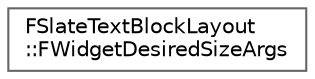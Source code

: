 digraph "Graphical Class Hierarchy"
{
 // INTERACTIVE_SVG=YES
 // LATEX_PDF_SIZE
  bgcolor="transparent";
  edge [fontname=Helvetica,fontsize=10,labelfontname=Helvetica,labelfontsize=10];
  node [fontname=Helvetica,fontsize=10,shape=box,height=0.2,width=0.4];
  rankdir="LR";
  Node0 [id="Node000000",label="FSlateTextBlockLayout\l::FWidgetDesiredSizeArgs",height=0.2,width=0.4,color="grey40", fillcolor="white", style="filled",URL="$d5/d78/structFSlateTextBlockLayout_1_1FWidgetDesiredSizeArgs.html",tooltip=" "];
}
